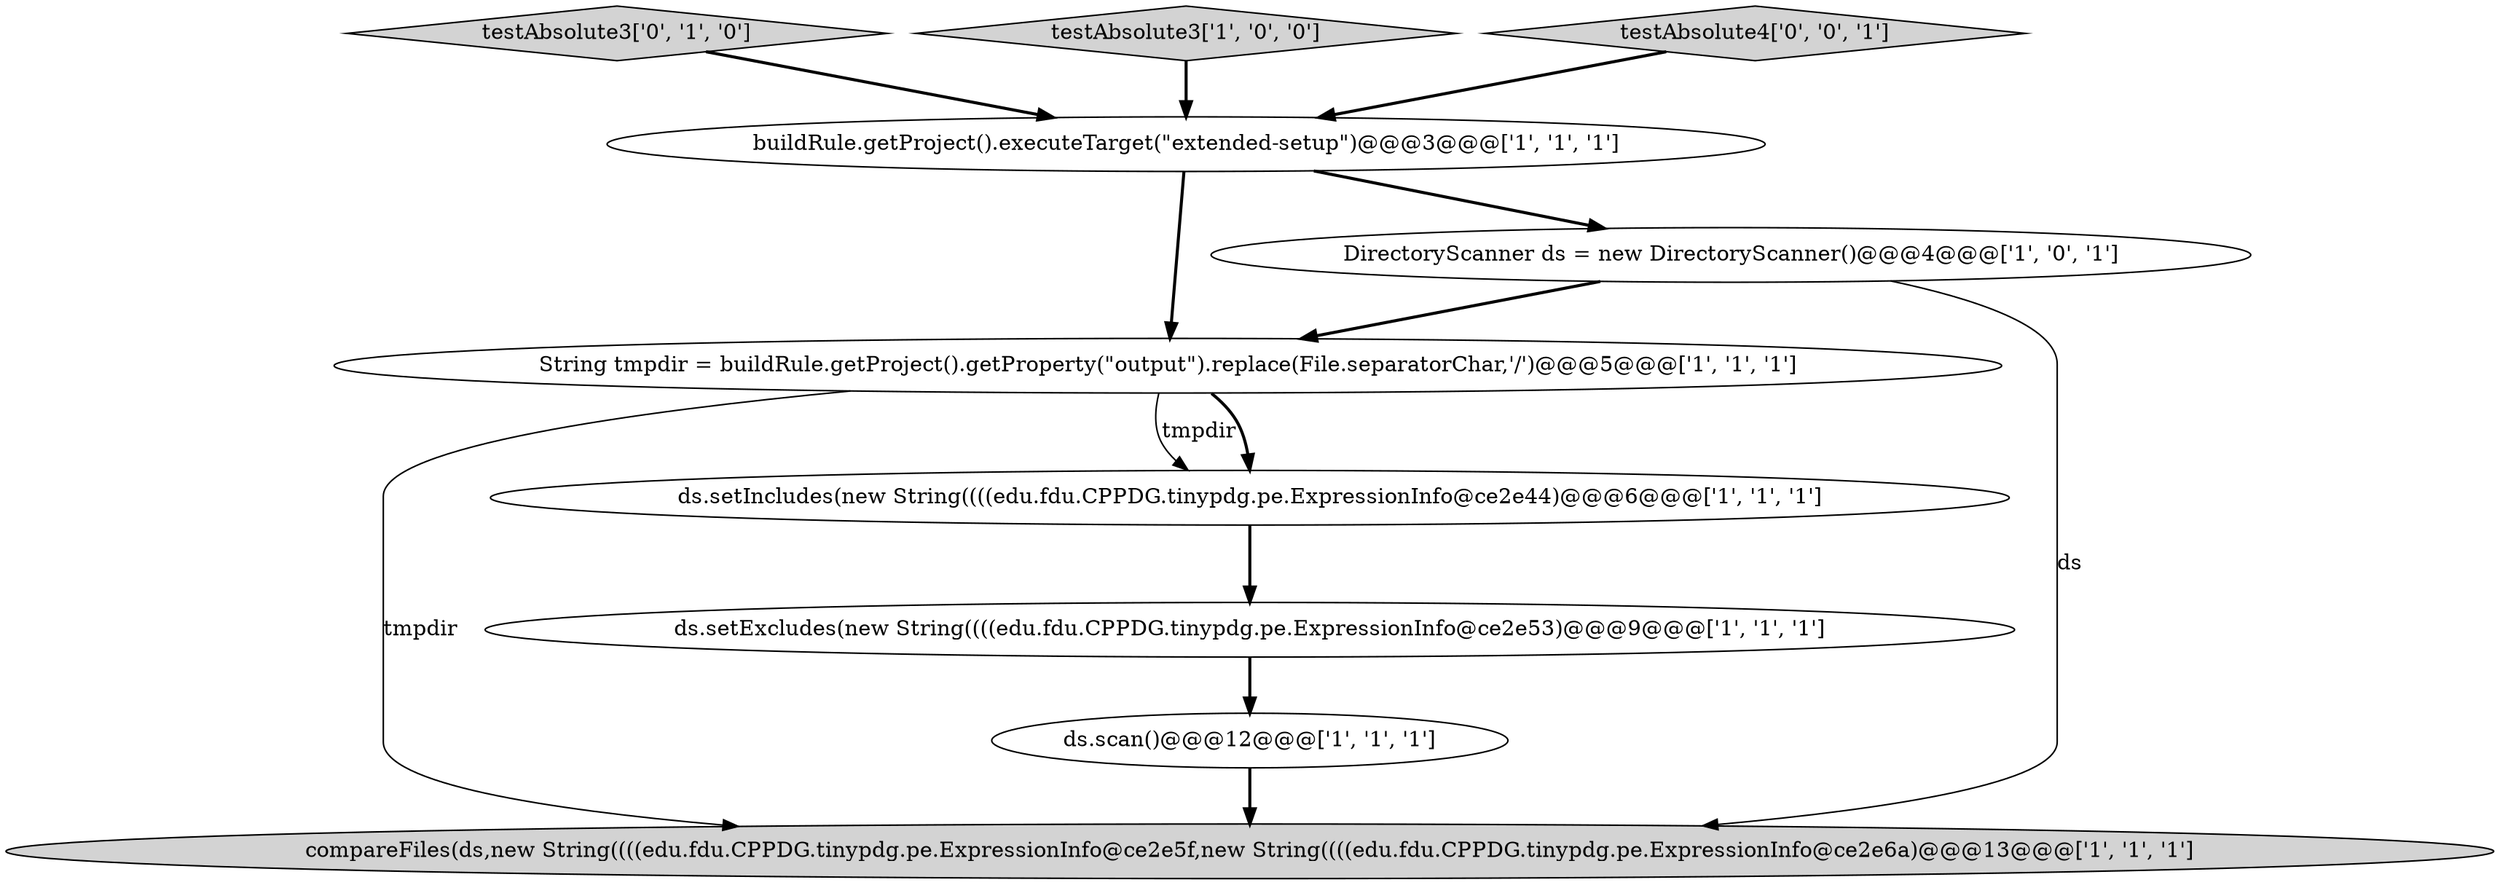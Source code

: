 digraph {
3 [style = filled, label = "compareFiles(ds,new String((((edu.fdu.CPPDG.tinypdg.pe.ExpressionInfo@ce2e5f,new String((((edu.fdu.CPPDG.tinypdg.pe.ExpressionInfo@ce2e6a)@@@13@@@['1', '1', '1']", fillcolor = lightgray, shape = ellipse image = "AAA0AAABBB1BBB"];
0 [style = filled, label = "String tmpdir = buildRule.getProject().getProperty(\"output\").replace(File.separatorChar,'/')@@@5@@@['1', '1', '1']", fillcolor = white, shape = ellipse image = "AAA0AAABBB1BBB"];
8 [style = filled, label = "testAbsolute3['0', '1', '0']", fillcolor = lightgray, shape = diamond image = "AAA0AAABBB2BBB"];
7 [style = filled, label = "DirectoryScanner ds = new DirectoryScanner()@@@4@@@['1', '0', '1']", fillcolor = white, shape = ellipse image = "AAA0AAABBB1BBB"];
1 [style = filled, label = "ds.setIncludes(new String((((edu.fdu.CPPDG.tinypdg.pe.ExpressionInfo@ce2e44)@@@6@@@['1', '1', '1']", fillcolor = white, shape = ellipse image = "AAA0AAABBB1BBB"];
6 [style = filled, label = "testAbsolute3['1', '0', '0']", fillcolor = lightgray, shape = diamond image = "AAA0AAABBB1BBB"];
9 [style = filled, label = "testAbsolute4['0', '0', '1']", fillcolor = lightgray, shape = diamond image = "AAA0AAABBB3BBB"];
5 [style = filled, label = "ds.scan()@@@12@@@['1', '1', '1']", fillcolor = white, shape = ellipse image = "AAA0AAABBB1BBB"];
4 [style = filled, label = "buildRule.getProject().executeTarget(\"extended-setup\")@@@3@@@['1', '1', '1']", fillcolor = white, shape = ellipse image = "AAA0AAABBB1BBB"];
2 [style = filled, label = "ds.setExcludes(new String((((edu.fdu.CPPDG.tinypdg.pe.ExpressionInfo@ce2e53)@@@9@@@['1', '1', '1']", fillcolor = white, shape = ellipse image = "AAA0AAABBB1BBB"];
5->3 [style = bold, label=""];
7->3 [style = solid, label="ds"];
6->4 [style = bold, label=""];
1->2 [style = bold, label=""];
7->0 [style = bold, label=""];
8->4 [style = bold, label=""];
0->3 [style = solid, label="tmpdir"];
0->1 [style = solid, label="tmpdir"];
0->1 [style = bold, label=""];
4->7 [style = bold, label=""];
9->4 [style = bold, label=""];
4->0 [style = bold, label=""];
2->5 [style = bold, label=""];
}
